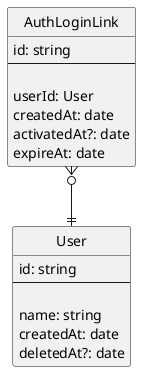 @startuml

' hide "E" circle
hide circle

' straight arrows
' skinparam linetype ortho
entity User {
  id: string
  --

  name: string
  createdAt: date
  deletedAt?: date
}

entity AuthLoginLink {
  id: string
  --

  userId: User
  createdAt: date
  activatedAt?: date
  expireAt: date
}
AuthLoginLink }o--|| User

@enduml